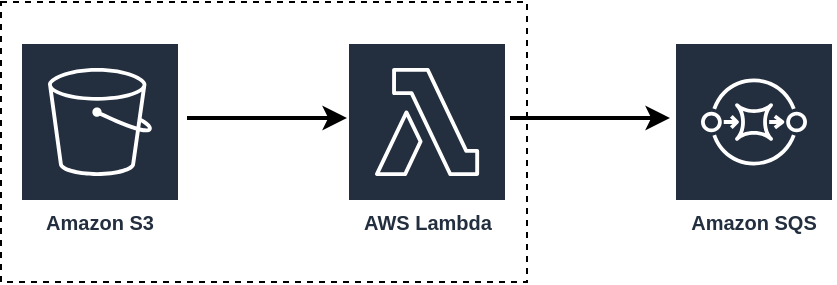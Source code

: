 <mxfile version="10.8.7" type="device"><diagram id="xQsbx1p0f22LhbpJ95Id" name="Page-1"><mxGraphModel dx="918" dy="567" grid="1" gridSize="10" guides="1" tooltips="1" connect="1" arrows="1" fold="1" page="1" pageScale="1" pageWidth="827" pageHeight="1169" math="0" shadow="0"><root><mxCell id="0"/><mxCell id="1" parent="0"/><mxCell id="8trwHpTTQBp2HcGaicXx-11" value="" style="rounded=0;whiteSpace=wrap;html=1;dashed=1;fillColor=#ffffff;" vertex="1" parent="1"><mxGeometry x="273.5" y="100" width="263" height="140" as="geometry"/></mxCell><mxCell id="8trwHpTTQBp2HcGaicXx-2" value="AWS Lambda" style="outlineConnect=0;fontColor=#232F3E;gradientColor=none;strokeColor=#ffffff;fillColor=#232F3E;dashed=0;verticalLabelPosition=middle;verticalAlign=bottom;align=center;html=1;whiteSpace=wrap;fontSize=10;fontStyle=1;spacing=3;shape=mxgraph.aws4.productIcon;prIcon=mxgraph.aws4.lambda;" vertex="1" parent="1"><mxGeometry x="446.5" y="120" width="80" height="100" as="geometry"/></mxCell><mxCell id="8trwHpTTQBp2HcGaicXx-5" style="edgeStyle=orthogonalEdgeStyle;rounded=0;orthogonalLoop=1;jettySize=auto;html=1;strokeWidth=2;" edge="1" parent="1"><mxGeometry relative="1" as="geometry"><mxPoint x="366.5" y="158" as="sourcePoint"/><mxPoint x="446.5" y="158" as="targetPoint"/></mxGeometry></mxCell><mxCell id="8trwHpTTQBp2HcGaicXx-20" value="Amazon S3" style="outlineConnect=0;fontColor=#232F3E;gradientColor=none;strokeColor=#ffffff;fillColor=#232F3E;dashed=0;verticalLabelPosition=middle;verticalAlign=bottom;align=center;html=1;whiteSpace=wrap;fontSize=10;fontStyle=1;spacing=3;shape=mxgraph.aws4.productIcon;prIcon=mxgraph.aws4.s3;" vertex="1" parent="1"><mxGeometry x="283" y="120" width="80" height="100" as="geometry"/></mxCell><mxCell id="8trwHpTTQBp2HcGaicXx-21" style="edgeStyle=orthogonalEdgeStyle;rounded=0;orthogonalLoop=1;jettySize=auto;html=1;strokeWidth=2;" edge="1" parent="1"><mxGeometry relative="1" as="geometry"><mxPoint x="528" y="158" as="sourcePoint"/><mxPoint x="608" y="158" as="targetPoint"/></mxGeometry></mxCell><mxCell id="8trwHpTTQBp2HcGaicXx-22" value="Amazon SQS" style="outlineConnect=0;fontColor=#232F3E;gradientColor=none;strokeColor=#ffffff;fillColor=#232F3E;dashed=0;verticalLabelPosition=middle;verticalAlign=bottom;align=center;html=1;whiteSpace=wrap;fontSize=10;fontStyle=1;spacing=3;shape=mxgraph.aws4.productIcon;prIcon=mxgraph.aws4.sqs;" vertex="1" parent="1"><mxGeometry x="610" y="120" width="80" height="100" as="geometry"/></mxCell></root></mxGraphModel></diagram></mxfile>